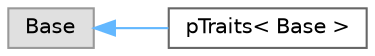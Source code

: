digraph "Graphical Class Hierarchy"
{
 // LATEX_PDF_SIZE
  bgcolor="transparent";
  edge [fontname=Helvetica,fontsize=10,labelfontname=Helvetica,labelfontsize=10];
  node [fontname=Helvetica,fontsize=10,shape=box,height=0.2,width=0.4];
  rankdir="LR";
  Node0 [id="Node000000",label="Base",height=0.2,width=0.4,color="grey60", fillcolor="#E0E0E0", style="filled",tooltip=" "];
  Node0 -> Node1 [id="edge4188_Node000000_Node000001",dir="back",color="steelblue1",style="solid",tooltip=" "];
  Node1 [id="Node000001",label="pTraits\< Base \>",height=0.2,width=0.4,color="grey40", fillcolor="white", style="filled",URL="$classFoam_1_1pTraits.html",tooltip="A traits class, which is primarily used for primitives."];
}
